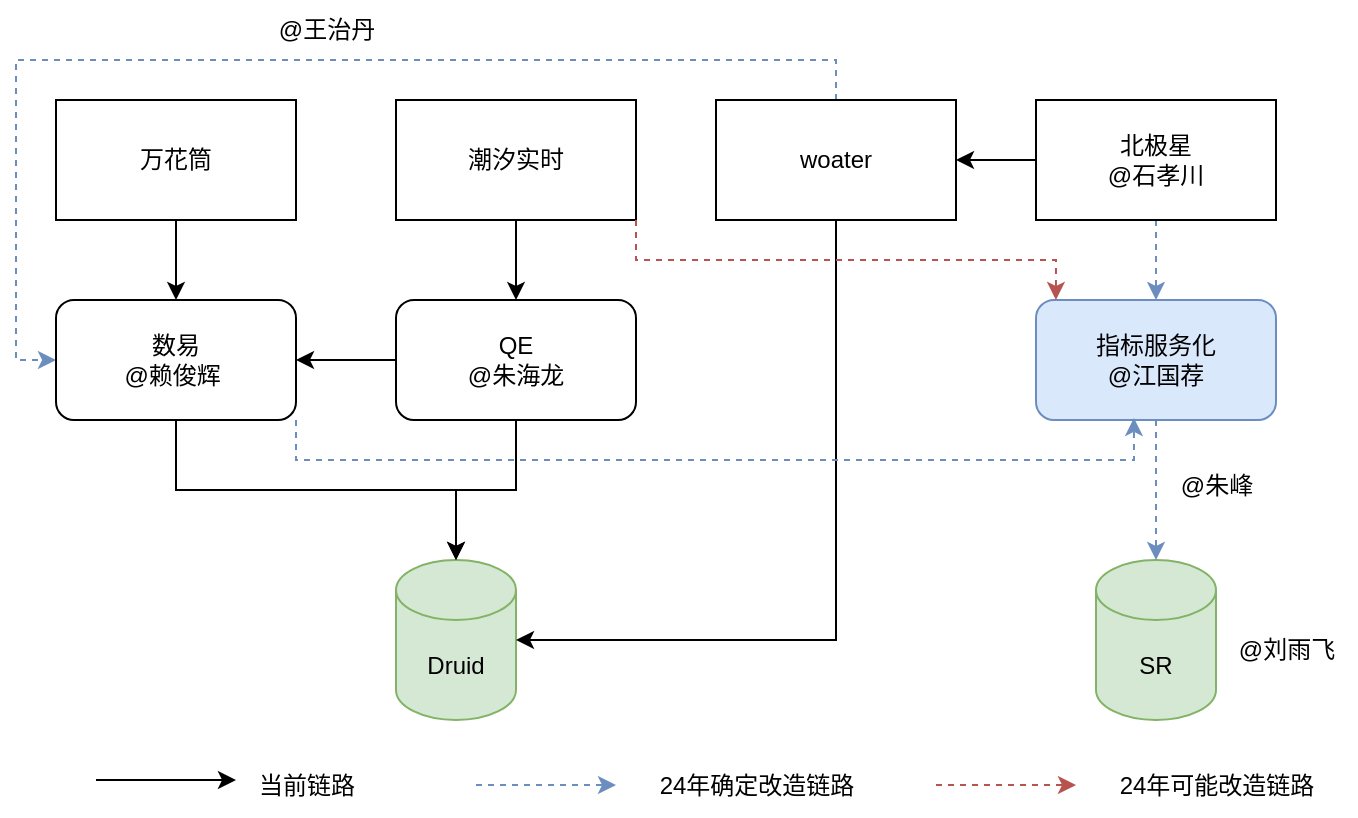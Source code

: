 <mxfile version="22.1.15" type="github">
  <diagram name="Page-1" id="_Tm6Zg3FOmJO2AEdU1JB">
    <mxGraphModel dx="954" dy="606" grid="1" gridSize="10" guides="1" tooltips="1" connect="1" arrows="1" fold="1" page="1" pageScale="1" pageWidth="850" pageHeight="1100" math="0" shadow="0">
      <root>
        <mxCell id="0" />
        <mxCell id="1" parent="0" />
        <mxCell id="1Gt6x5z-0TugZDWT3jUm-6" style="edgeStyle=orthogonalEdgeStyle;rounded=0;orthogonalLoop=1;jettySize=auto;html=1;exitX=0.5;exitY=1;exitDx=0;exitDy=0;" parent="1" source="1Gt6x5z-0TugZDWT3jUm-1" edge="1">
          <mxGeometry relative="1" as="geometry">
            <mxPoint x="240" y="260" as="targetPoint" />
          </mxGeometry>
        </mxCell>
        <mxCell id="1Gt6x5z-0TugZDWT3jUm-1" value="万花筒" style="rounded=0;whiteSpace=wrap;html=1;" parent="1" vertex="1">
          <mxGeometry x="180" y="160" width="120" height="60" as="geometry" />
        </mxCell>
        <mxCell id="1Gt6x5z-0TugZDWT3jUm-10" style="edgeStyle=orthogonalEdgeStyle;rounded=0;orthogonalLoop=1;jettySize=auto;html=1;exitX=0.5;exitY=1;exitDx=0;exitDy=0;" parent="1" source="1Gt6x5z-0TugZDWT3jUm-2" target="1Gt6x5z-0TugZDWT3jUm-8" edge="1">
          <mxGeometry relative="1" as="geometry" />
        </mxCell>
        <mxCell id="1Gt6x5z-0TugZDWT3jUm-2" value="潮汐实时" style="rounded=0;whiteSpace=wrap;html=1;" parent="1" vertex="1">
          <mxGeometry x="350" y="160" width="120" height="60" as="geometry" />
        </mxCell>
        <mxCell id="Bp8YyRw3292iraKzpdMJ-4" style="edgeStyle=orthogonalEdgeStyle;rounded=0;orthogonalLoop=1;jettySize=auto;html=1;exitX=0.5;exitY=0;exitDx=0;exitDy=0;entryX=0;entryY=0.5;entryDx=0;entryDy=0;dashed=1;fillColor=#dae8fc;strokeColor=#6c8ebf;" parent="1" source="1Gt6x5z-0TugZDWT3jUm-3" target="1Gt6x5z-0TugZDWT3jUm-7" edge="1">
          <mxGeometry relative="1" as="geometry" />
        </mxCell>
        <mxCell id="1Gt6x5z-0TugZDWT3jUm-3" value="woater" style="rounded=0;whiteSpace=wrap;html=1;" parent="1" vertex="1">
          <mxGeometry x="510" y="160" width="120" height="60" as="geometry" />
        </mxCell>
        <mxCell id="1Gt6x5z-0TugZDWT3jUm-16" style="edgeStyle=orthogonalEdgeStyle;rounded=0;orthogonalLoop=1;jettySize=auto;html=1;exitX=0;exitY=0.5;exitDx=0;exitDy=0;entryX=1;entryY=0.5;entryDx=0;entryDy=0;" parent="1" source="1Gt6x5z-0TugZDWT3jUm-4" target="1Gt6x5z-0TugZDWT3jUm-3" edge="1">
          <mxGeometry relative="1" as="geometry" />
        </mxCell>
        <mxCell id="1Gt6x5z-0TugZDWT3jUm-24" style="edgeStyle=orthogonalEdgeStyle;rounded=0;orthogonalLoop=1;jettySize=auto;html=1;exitX=0.5;exitY=1;exitDx=0;exitDy=0;entryX=0.5;entryY=0;entryDx=0;entryDy=0;dashed=1;fillColor=#dae8fc;strokeColor=#6c8ebf;" parent="1" source="1Gt6x5z-0TugZDWT3jUm-4" target="1Gt6x5z-0TugZDWT3jUm-21" edge="1">
          <mxGeometry relative="1" as="geometry" />
        </mxCell>
        <mxCell id="1Gt6x5z-0TugZDWT3jUm-4" value="北极星&lt;br&gt;@石孝川" style="rounded=0;whiteSpace=wrap;html=1;" parent="1" vertex="1">
          <mxGeometry x="670" y="160" width="120" height="60" as="geometry" />
        </mxCell>
        <mxCell id="1Gt6x5z-0TugZDWT3jUm-5" value="Druid" style="shape=cylinder3;whiteSpace=wrap;html=1;boundedLbl=1;backgroundOutline=1;size=15;fillColor=#d5e8d4;strokeColor=#82b366;" parent="1" vertex="1">
          <mxGeometry x="350" y="390" width="60" height="80" as="geometry" />
        </mxCell>
        <mxCell id="1Gt6x5z-0TugZDWT3jUm-7" value="数易&lt;br&gt;@赖俊辉&amp;nbsp;" style="rounded=1;whiteSpace=wrap;html=1;" parent="1" vertex="1">
          <mxGeometry x="180" y="260" width="120" height="60" as="geometry" />
        </mxCell>
        <mxCell id="1Gt6x5z-0TugZDWT3jUm-9" style="edgeStyle=orthogonalEdgeStyle;rounded=0;orthogonalLoop=1;jettySize=auto;html=1;exitX=0.5;exitY=1;exitDx=0;exitDy=0;" parent="1" source="1Gt6x5z-0TugZDWT3jUm-8" target="1Gt6x5z-0TugZDWT3jUm-5" edge="1">
          <mxGeometry relative="1" as="geometry" />
        </mxCell>
        <mxCell id="1Gt6x5z-0TugZDWT3jUm-12" style="edgeStyle=orthogonalEdgeStyle;rounded=0;orthogonalLoop=1;jettySize=auto;html=1;exitX=0;exitY=0.5;exitDx=0;exitDy=0;entryX=1;entryY=0.5;entryDx=0;entryDy=0;" parent="1" source="1Gt6x5z-0TugZDWT3jUm-8" target="1Gt6x5z-0TugZDWT3jUm-7" edge="1">
          <mxGeometry relative="1" as="geometry" />
        </mxCell>
        <mxCell id="1Gt6x5z-0TugZDWT3jUm-8" value="QE&lt;br&gt;@朱海龙" style="rounded=1;whiteSpace=wrap;html=1;" parent="1" vertex="1">
          <mxGeometry x="350" y="260" width="120" height="60" as="geometry" />
        </mxCell>
        <mxCell id="1Gt6x5z-0TugZDWT3jUm-13" style="edgeStyle=orthogonalEdgeStyle;rounded=0;orthogonalLoop=1;jettySize=auto;html=1;exitX=0.5;exitY=1;exitDx=0;exitDy=0;entryX=0.5;entryY=0;entryDx=0;entryDy=0;entryPerimeter=0;" parent="1" source="1Gt6x5z-0TugZDWT3jUm-7" target="1Gt6x5z-0TugZDWT3jUm-5" edge="1">
          <mxGeometry relative="1" as="geometry" />
        </mxCell>
        <mxCell id="1Gt6x5z-0TugZDWT3jUm-15" style="edgeStyle=orthogonalEdgeStyle;rounded=0;orthogonalLoop=1;jettySize=auto;html=1;exitX=0.5;exitY=1;exitDx=0;exitDy=0;entryX=1;entryY=0.5;entryDx=0;entryDy=0;entryPerimeter=0;" parent="1" source="1Gt6x5z-0TugZDWT3jUm-3" target="1Gt6x5z-0TugZDWT3jUm-5" edge="1">
          <mxGeometry relative="1" as="geometry" />
        </mxCell>
        <mxCell id="1Gt6x5z-0TugZDWT3jUm-17" value="SR" style="shape=cylinder3;whiteSpace=wrap;html=1;boundedLbl=1;backgroundOutline=1;size=15;fillColor=#d5e8d4;strokeColor=#82b366;" parent="1" vertex="1">
          <mxGeometry x="700" y="390" width="60" height="80" as="geometry" />
        </mxCell>
        <mxCell id="1Gt6x5z-0TugZDWT3jUm-23" style="edgeStyle=orthogonalEdgeStyle;rounded=0;orthogonalLoop=1;jettySize=auto;html=1;exitX=0.5;exitY=1;exitDx=0;exitDy=0;dashed=1;fillColor=#dae8fc;strokeColor=#6c8ebf;" parent="1" source="1Gt6x5z-0TugZDWT3jUm-21" target="1Gt6x5z-0TugZDWT3jUm-17" edge="1">
          <mxGeometry relative="1" as="geometry" />
        </mxCell>
        <mxCell id="1Gt6x5z-0TugZDWT3jUm-21" value="指标服务化&lt;br&gt;@江国荐" style="rounded=1;whiteSpace=wrap;html=1;glass=0;shadow=0;fillColor=#dae8fc;strokeColor=#6c8ebf;" parent="1" vertex="1">
          <mxGeometry x="670" y="260" width="120" height="60" as="geometry" />
        </mxCell>
        <mxCell id="Bp8YyRw3292iraKzpdMJ-2" value="@朱峰" style="text;html=1;align=center;verticalAlign=middle;resizable=0;points=[];autosize=1;strokeColor=none;fillColor=none;" parent="1" vertex="1">
          <mxGeometry x="730" y="338" width="60" height="30" as="geometry" />
        </mxCell>
        <mxCell id="Bp8YyRw3292iraKzpdMJ-3" value="@刘雨飞" style="text;html=1;align=center;verticalAlign=middle;resizable=0;points=[];autosize=1;strokeColor=none;fillColor=none;" parent="1" vertex="1">
          <mxGeometry x="760" y="420" width="70" height="30" as="geometry" />
        </mxCell>
        <mxCell id="Bp8YyRw3292iraKzpdMJ-5" value="@王治丹" style="text;html=1;align=center;verticalAlign=middle;resizable=0;points=[];autosize=1;strokeColor=none;fillColor=none;" parent="1" vertex="1">
          <mxGeometry x="280" y="110" width="70" height="30" as="geometry" />
        </mxCell>
        <mxCell id="Bp8YyRw3292iraKzpdMJ-6" style="edgeStyle=orthogonalEdgeStyle;rounded=0;orthogonalLoop=1;jettySize=auto;html=1;exitX=1;exitY=1;exitDx=0;exitDy=0;entryX=0.083;entryY=0;entryDx=0;entryDy=0;entryPerimeter=0;dashed=1;fillColor=#f8cecc;strokeColor=#b85450;" parent="1" source="1Gt6x5z-0TugZDWT3jUm-2" target="1Gt6x5z-0TugZDWT3jUm-21" edge="1">
          <mxGeometry relative="1" as="geometry" />
        </mxCell>
        <mxCell id="Bp8YyRw3292iraKzpdMJ-9" style="edgeStyle=orthogonalEdgeStyle;rounded=0;orthogonalLoop=1;jettySize=auto;html=1;exitX=1;exitY=1;exitDx=0;exitDy=0;entryX=0.408;entryY=0.983;entryDx=0;entryDy=0;entryPerimeter=0;dashed=1;fillColor=#dae8fc;strokeColor=#6c8ebf;" parent="1" source="1Gt6x5z-0TugZDWT3jUm-7" target="1Gt6x5z-0TugZDWT3jUm-21" edge="1">
          <mxGeometry relative="1" as="geometry" />
        </mxCell>
        <mxCell id="Bp8YyRw3292iraKzpdMJ-11" value="" style="endArrow=classic;html=1;rounded=0;" parent="1" edge="1">
          <mxGeometry width="50" height="50" relative="1" as="geometry">
            <mxPoint x="200" y="500" as="sourcePoint" />
            <mxPoint x="270" y="500" as="targetPoint" />
            <Array as="points">
              <mxPoint x="240" y="500" />
            </Array>
          </mxGeometry>
        </mxCell>
        <mxCell id="Bp8YyRw3292iraKzpdMJ-12" value="当前链路" style="text;html=1;align=center;verticalAlign=middle;resizable=0;points=[];autosize=1;strokeColor=none;fillColor=none;" parent="1" vertex="1">
          <mxGeometry x="270" y="488" width="70" height="30" as="geometry" />
        </mxCell>
        <mxCell id="Bp8YyRw3292iraKzpdMJ-14" value="" style="endArrow=classic;html=1;rounded=0;fillColor=#dae8fc;strokeColor=#6c8ebf;dashed=1;" parent="1" edge="1">
          <mxGeometry width="50" height="50" relative="1" as="geometry">
            <mxPoint x="390" y="502.5" as="sourcePoint" />
            <mxPoint x="460" y="502.5" as="targetPoint" />
            <Array as="points">
              <mxPoint x="430" y="502.5" />
            </Array>
          </mxGeometry>
        </mxCell>
        <mxCell id="Bp8YyRw3292iraKzpdMJ-15" value="24年确定改造链路" style="text;html=1;align=center;verticalAlign=middle;resizable=0;points=[];autosize=1;strokeColor=none;fillColor=none;" parent="1" vertex="1">
          <mxGeometry x="470" y="488" width="120" height="30" as="geometry" />
        </mxCell>
        <mxCell id="Bp8YyRw3292iraKzpdMJ-17" value="" style="endArrow=classic;html=1;rounded=0;fillColor=#f8cecc;strokeColor=#b85450;dashed=1;" parent="1" edge="1">
          <mxGeometry width="50" height="50" relative="1" as="geometry">
            <mxPoint x="620" y="502.5" as="sourcePoint" />
            <mxPoint x="690" y="502.5" as="targetPoint" />
            <Array as="points">
              <mxPoint x="660" y="502.5" />
            </Array>
          </mxGeometry>
        </mxCell>
        <mxCell id="Bp8YyRw3292iraKzpdMJ-18" value="24年可能改造链路" style="text;html=1;align=center;verticalAlign=middle;resizable=0;points=[];autosize=1;strokeColor=none;fillColor=none;" parent="1" vertex="1">
          <mxGeometry x="700" y="488" width="120" height="30" as="geometry" />
        </mxCell>
      </root>
    </mxGraphModel>
  </diagram>
</mxfile>
